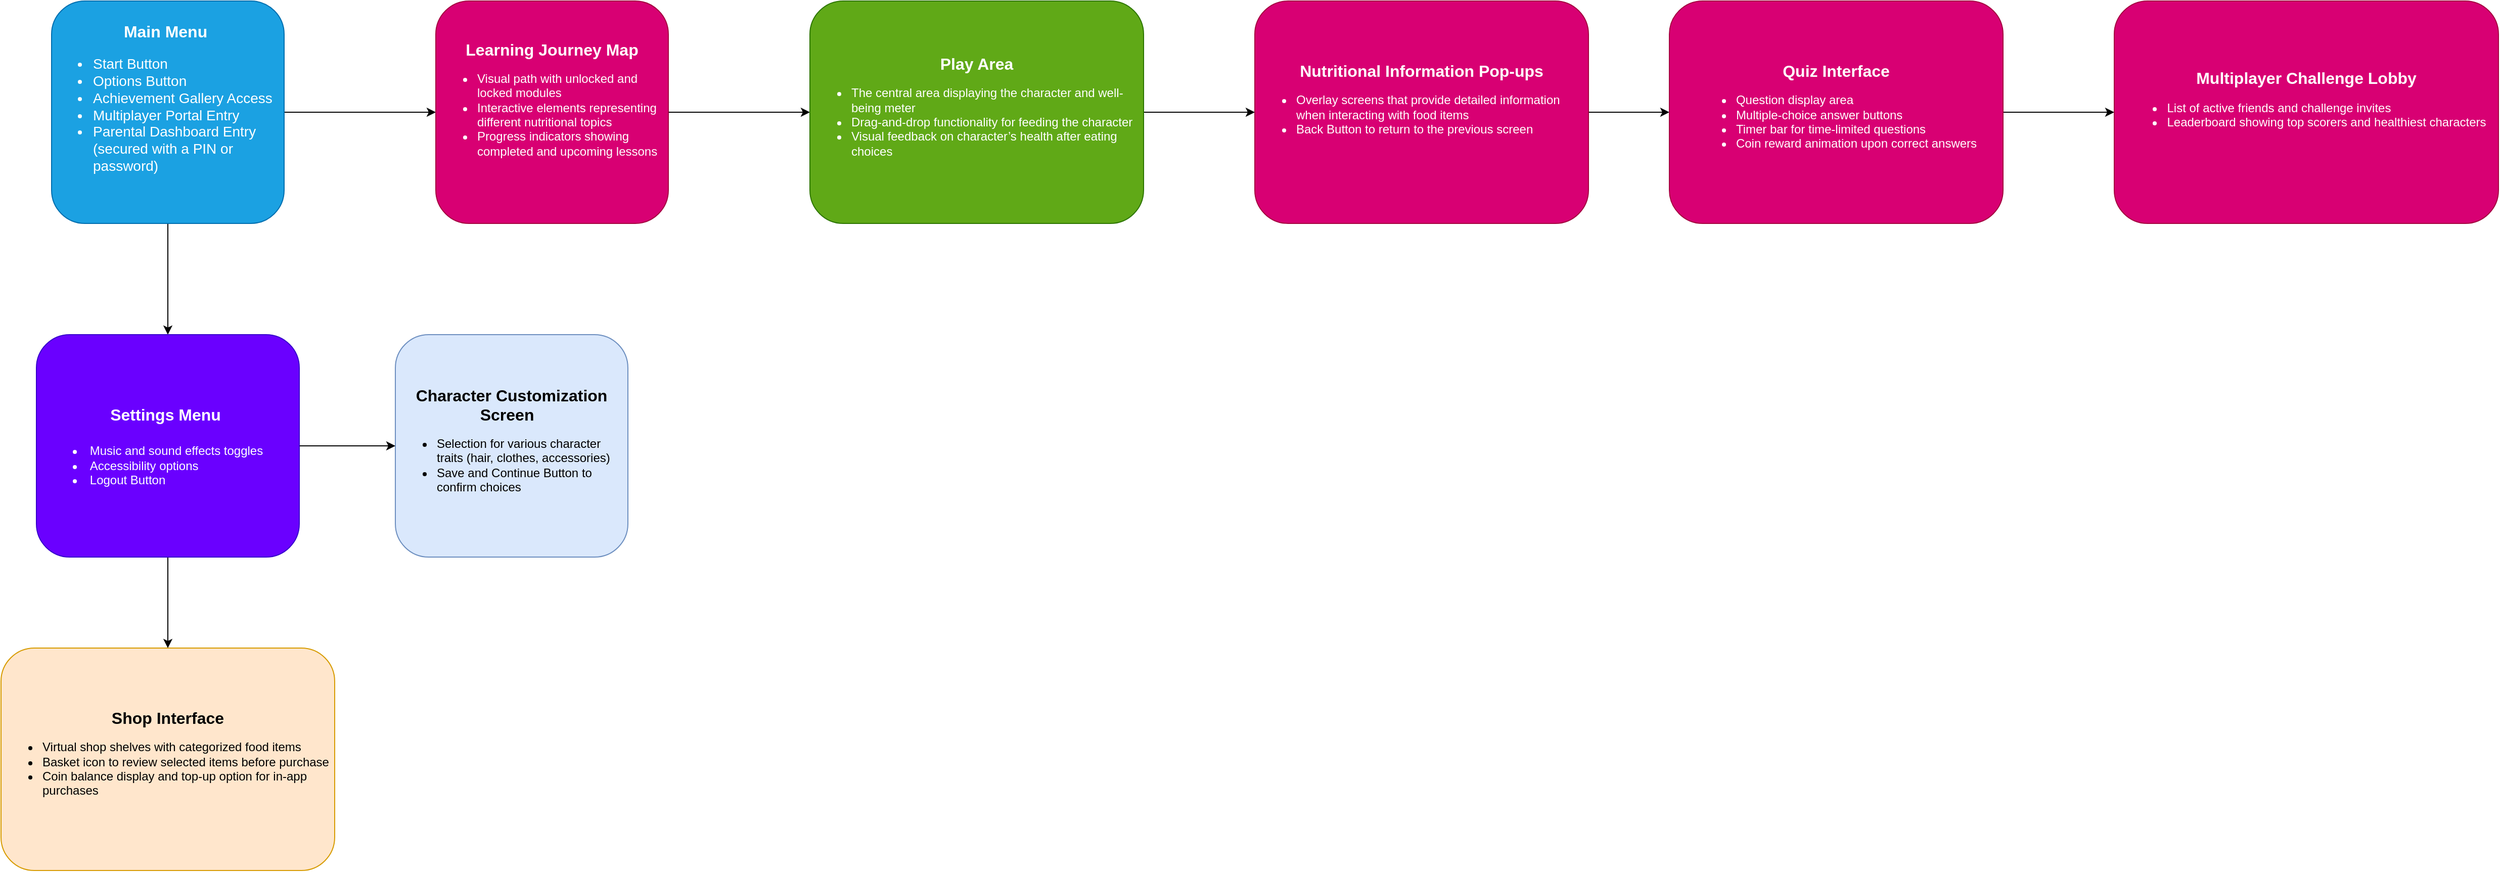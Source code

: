 <mxfile version="24.0.7" type="github">
  <diagram name="Page-1" id="c7558073-3199-34d8-9f00-42111426c3f3">
    <mxGraphModel dx="4097" dy="2203" grid="1" gridSize="10" guides="1" tooltips="1" connect="1" arrows="1" fold="1" page="1" pageScale="1" pageWidth="826" pageHeight="1169" background="none" math="0" shadow="0">
      <root>
        <mxCell id="0" />
        <mxCell id="1" parent="0" />
        <mxCell id="iwvGlQX-osIPtCATk8MM-108" style="edgeStyle=orthogonalEdgeStyle;rounded=0;orthogonalLoop=1;jettySize=auto;html=1;fontFamily=Helvetica;" edge="1" parent="1" source="iwvGlQX-osIPtCATk8MM-97" target="iwvGlQX-osIPtCATk8MM-101">
          <mxGeometry relative="1" as="geometry" />
        </mxCell>
        <mxCell id="iwvGlQX-osIPtCATk8MM-109" value="" style="edgeStyle=orthogonalEdgeStyle;rounded=0;orthogonalLoop=1;jettySize=auto;html=1;fontFamily=Helvetica;" edge="1" parent="1" source="iwvGlQX-osIPtCATk8MM-97" target="iwvGlQX-osIPtCATk8MM-107">
          <mxGeometry relative="1" as="geometry" />
        </mxCell>
        <mxCell id="iwvGlQX-osIPtCATk8MM-97" value="&lt;b style=&quot;font-size: 16px;&quot;&gt;&lt;font style=&quot;font-size: 16px;&quot;&gt;Main Menu&amp;nbsp;&lt;/font&gt;&lt;/b&gt;&lt;div style=&quot;font-size: 16px;&quot;&gt;&lt;div style=&quot;font-size: 14px;&quot;&gt;&lt;ul style=&quot;&quot;&gt;&lt;li style=&quot;text-align: left;&quot;&gt;Start Button&lt;/li&gt;&lt;li style=&quot;text-align: left;&quot;&gt;Options Button&lt;/li&gt;&lt;li style=&quot;text-align: left;&quot;&gt;Achievement Gallery Access&lt;/li&gt;&lt;li style=&quot;text-align: left;&quot;&gt;Multiplayer Portal Entry&lt;/li&gt;&lt;li style=&quot;text-align: left;&quot;&gt;Parental Dashboard Entry (secured with a PIN or password)&lt;/li&gt;&lt;/ul&gt;&lt;/div&gt;&lt;/div&gt;&lt;div&gt;&lt;br&gt;&lt;/div&gt;" style="rounded=1;whiteSpace=wrap;html=1;fillColor=#1ba1e2;strokeColor=#006EAF;fontColor=#ffffff;fontFamily=Helvetica;" vertex="1" parent="1">
          <mxGeometry x="210" y="90" width="230" height="220" as="geometry" />
        </mxCell>
        <mxCell id="iwvGlQX-osIPtCATk8MM-99" value="&lt;font style=&quot;&quot;&gt;&lt;span style=&quot;font-size: 16px;&quot;&gt;&lt;b&gt;Character Customization Screen&lt;/b&gt;&lt;/span&gt;&lt;b style=&quot;font-size: 16px;&quot;&gt;&amp;nbsp;&amp;nbsp;&lt;/b&gt;&lt;/font&gt;&lt;div&gt;&lt;div style=&quot;text-align: left;&quot;&gt;&lt;ul&gt;&lt;li&gt;Selection for various character traits (hair, clothes, accessories)&lt;/li&gt;&lt;li&gt;Save and Continue Button to confirm choices&lt;/li&gt;&lt;/ul&gt;&lt;/div&gt;&lt;/div&gt;" style="rounded=1;whiteSpace=wrap;html=1;fillColor=#dae8fc;strokeColor=#6c8ebf;glass=0;imageVerticalAlign=top;fontFamily=Helvetica;" vertex="1" parent="1">
          <mxGeometry x="550" y="420" width="230" height="220" as="geometry" />
        </mxCell>
        <mxCell id="iwvGlQX-osIPtCATk8MM-112" style="edgeStyle=orthogonalEdgeStyle;rounded=0;orthogonalLoop=1;jettySize=auto;html=1;fontFamily=Helvetica;" edge="1" parent="1" source="iwvGlQX-osIPtCATk8MM-101" target="iwvGlQX-osIPtCATk8MM-104">
          <mxGeometry relative="1" as="geometry" />
        </mxCell>
        <mxCell id="iwvGlQX-osIPtCATk8MM-101" value="&lt;div style=&quot;&quot;&gt;&lt;div style=&quot;&quot;&gt;&lt;b style=&quot;font-size: 16px; text-align: left; background-color: initial;&quot;&gt;Learning Journey Map&lt;/b&gt;&lt;br&gt;&lt;ul style=&quot;&quot;&gt;&lt;li style=&quot;text-align: left;&quot;&gt;&lt;span style=&quot;background-color: initial;&quot;&gt;Visual path with unlocked and locked modules&lt;/span&gt;&lt;br&gt;&lt;/li&gt;&lt;li style=&quot;text-align: left;&quot;&gt;Interactive elements representing different nutritional topics&lt;/li&gt;&lt;li style=&quot;text-align: left;&quot;&gt;Progress indicators showing completed and upcoming lessons&lt;/li&gt;&lt;/ul&gt;&lt;/div&gt;&lt;/div&gt;&lt;div&gt;&lt;br&gt;&lt;/div&gt;" style="rounded=1;whiteSpace=wrap;html=1;fillColor=#d80073;strokeColor=#A50040;fontColor=#ffffff;fontFamily=Helvetica;" vertex="1" parent="1">
          <mxGeometry x="590" y="90" width="230" height="220" as="geometry" />
        </mxCell>
        <mxCell id="iwvGlQX-osIPtCATk8MM-114" style="edgeStyle=orthogonalEdgeStyle;rounded=0;orthogonalLoop=1;jettySize=auto;html=1;fontFamily=Helvetica;" edge="1" parent="1" source="iwvGlQX-osIPtCATk8MM-102" target="iwvGlQX-osIPtCATk8MM-105">
          <mxGeometry relative="1" as="geometry" />
        </mxCell>
        <mxCell id="iwvGlQX-osIPtCATk8MM-102" value="&lt;div style=&quot;&quot;&gt;&lt;div style=&quot;&quot;&gt;&lt;div style=&quot;&quot;&gt;&lt;span style=&quot;background-color: initial; font-size: 16px;&quot;&gt;&lt;b&gt;Nutritional Information Pop-ups&lt;/b&gt;&lt;/span&gt;&lt;/div&gt;&lt;ul style=&quot;&quot;&gt;&lt;li style=&quot;text-align: left;&quot;&gt;&lt;span style=&quot;background-color: initial;&quot;&gt;Overlay screens that provide detailed information when interacting with food items&lt;/span&gt;&lt;br&gt;&lt;/li&gt;&lt;li style=&quot;text-align: left;&quot;&gt;Back Button to return to the previous screen&lt;/li&gt;&lt;/ul&gt;&lt;/div&gt;&lt;/div&gt;&lt;div&gt;&lt;br&gt;&lt;/div&gt;" style="rounded=1;whiteSpace=wrap;html=1;fillColor=#d80073;strokeColor=#A50040;fontColor=#ffffff;fontFamily=Helvetica;" vertex="1" parent="1">
          <mxGeometry x="1400" y="90" width="330" height="220" as="geometry" />
        </mxCell>
        <mxCell id="iwvGlQX-osIPtCATk8MM-103" value="&lt;div style=&quot;&quot;&gt;&lt;div style=&quot;&quot;&gt;&lt;div style=&quot;&quot;&gt;&lt;br&gt;&lt;span style=&quot;font-size: 16px;&quot;&gt;&lt;b&gt;Shop Interface&lt;/b&gt;&lt;/span&gt;&lt;br&gt;&lt;/div&gt;&lt;ul style=&quot;&quot;&gt;&lt;li style=&quot;text-align: left;&quot;&gt;&lt;span style=&quot;background-color: initial;&quot;&gt;Virtual shop shelves with categorized food items&lt;/span&gt;&lt;br&gt;&lt;/li&gt;&lt;li style=&quot;text-align: left;&quot;&gt;Basket icon to review selected items before purchase&lt;/li&gt;&lt;li style=&quot;text-align: left;&quot;&gt;Coin balance display and top-up option for in-app purchases&lt;/li&gt;&lt;/ul&gt;&lt;/div&gt;&lt;/div&gt;&lt;div&gt;&lt;br&gt;&lt;/div&gt;" style="rounded=1;whiteSpace=wrap;html=1;fillColor=#ffe6cc;strokeColor=#d79b00;fontFamily=Helvetica;" vertex="1" parent="1">
          <mxGeometry x="160" y="730" width="330" height="220" as="geometry" />
        </mxCell>
        <mxCell id="iwvGlQX-osIPtCATk8MM-113" style="edgeStyle=orthogonalEdgeStyle;rounded=0;orthogonalLoop=1;jettySize=auto;html=1;fontFamily=Helvetica;" edge="1" parent="1" source="iwvGlQX-osIPtCATk8MM-104" target="iwvGlQX-osIPtCATk8MM-102">
          <mxGeometry relative="1" as="geometry" />
        </mxCell>
        <mxCell id="iwvGlQX-osIPtCATk8MM-104" value="&lt;div style=&quot;&quot;&gt;&lt;div style=&quot;&quot;&gt;&lt;div style=&quot;&quot;&gt;&lt;br&gt;&lt;/div&gt;&lt;span style=&quot;font-size: 16px;&quot;&gt;&lt;b&gt;Play Area&lt;/b&gt;&lt;/span&gt;&lt;ul style=&quot;&quot;&gt;&lt;li style=&quot;text-align: left;&quot;&gt;&lt;span style=&quot;background-color: initial;&quot;&gt;The central area displaying the character and well-being meter&lt;/span&gt;&lt;br&gt;&lt;/li&gt;&lt;li style=&quot;text-align: left;&quot;&gt;Drag-and-drop functionality for feeding the character&lt;/li&gt;&lt;li style=&quot;text-align: left;&quot;&gt;Visual feedback on character’s health after eating choices&lt;/li&gt;&lt;/ul&gt;&lt;/div&gt;&lt;/div&gt;&lt;div&gt;&lt;br&gt;&lt;/div&gt;" style="rounded=1;whiteSpace=wrap;html=1;fillColor=#60a917;strokeColor=#2D7600;fontColor=#ffffff;fontFamily=Helvetica;" vertex="1" parent="1">
          <mxGeometry x="960" y="90" width="330" height="220" as="geometry" />
        </mxCell>
        <mxCell id="iwvGlQX-osIPtCATk8MM-115" style="edgeStyle=orthogonalEdgeStyle;rounded=0;orthogonalLoop=1;jettySize=auto;html=1;fontFamily=Helvetica;" edge="1" parent="1" source="iwvGlQX-osIPtCATk8MM-105" target="iwvGlQX-osIPtCATk8MM-106">
          <mxGeometry relative="1" as="geometry" />
        </mxCell>
        <mxCell id="iwvGlQX-osIPtCATk8MM-105" value="&lt;div style=&quot;&quot;&gt;&lt;div style=&quot;&quot;&gt;&lt;div style=&quot;&quot;&gt;&lt;br&gt;&lt;/div&gt;&lt;span style=&quot;font-size: 16px;&quot;&gt;&lt;b&gt;Quiz Interface&lt;/b&gt;&lt;/span&gt;&lt;br&gt;&lt;ul style=&quot;&quot;&gt;&lt;li style=&quot;text-align: left;&quot;&gt;&lt;span style=&quot;background-color: initial;&quot;&gt;Question display area&lt;/span&gt;&lt;br&gt;&lt;/li&gt;&lt;li style=&quot;text-align: left;&quot;&gt;&lt;span style=&quot;background-color: initial;&quot;&gt;Multiple-choice answer buttons&lt;/span&gt;&lt;br&gt;&lt;/li&gt;&lt;li style=&quot;text-align: left;&quot;&gt;Timer bar for time-limited questions&lt;/li&gt;&lt;li style=&quot;text-align: left;&quot;&gt;Coin reward animation upon correct answers&lt;/li&gt;&lt;/ul&gt;&lt;/div&gt;&lt;/div&gt;&lt;div&gt;&lt;br&gt;&lt;/div&gt;" style="rounded=1;whiteSpace=wrap;html=1;fillColor=#d80073;strokeColor=#A50040;fontColor=#ffffff;fontFamily=Helvetica;" vertex="1" parent="1">
          <mxGeometry x="1810" y="90" width="330" height="220" as="geometry" />
        </mxCell>
        <mxCell id="iwvGlQX-osIPtCATk8MM-106" value="&lt;div style=&quot;&quot;&gt;&lt;div style=&quot;&quot;&gt;&lt;div style=&quot;&quot;&gt;&lt;b style=&quot;font-size: 16px; background-color: initial;&quot;&gt;Multiplayer Challenge Lobby&lt;/b&gt;&lt;br&gt;&lt;/div&gt;&lt;ul style=&quot;&quot;&gt;&lt;li style=&quot;text-align: left;&quot;&gt;&lt;span style=&quot;background-color: initial;&quot;&gt;List of active friends and challenge invites&lt;/span&gt;&lt;br&gt;&lt;/li&gt;&lt;li style=&quot;text-align: left;&quot;&gt;Leaderboard showing top scorers and healthiest characters&lt;/li&gt;&lt;/ul&gt;&lt;/div&gt;&lt;/div&gt;&lt;div&gt;&lt;br&gt;&lt;/div&gt;" style="rounded=1;whiteSpace=wrap;html=1;fillColor=#d80073;strokeColor=#A50040;fontColor=#ffffff;fontFamily=Helvetica;" vertex="1" parent="1">
          <mxGeometry x="2250" y="90" width="380" height="220" as="geometry" />
        </mxCell>
        <mxCell id="iwvGlQX-osIPtCATk8MM-110" value="" style="edgeStyle=orthogonalEdgeStyle;rounded=0;orthogonalLoop=1;jettySize=auto;html=1;fontFamily=Helvetica;" edge="1" parent="1" source="iwvGlQX-osIPtCATk8MM-107" target="iwvGlQX-osIPtCATk8MM-99">
          <mxGeometry relative="1" as="geometry" />
        </mxCell>
        <mxCell id="iwvGlQX-osIPtCATk8MM-111" value="" style="edgeStyle=orthogonalEdgeStyle;rounded=0;orthogonalLoop=1;jettySize=auto;html=1;fontFamily=Helvetica;" edge="1" parent="1" source="iwvGlQX-osIPtCATk8MM-107" target="iwvGlQX-osIPtCATk8MM-103">
          <mxGeometry relative="1" as="geometry" />
        </mxCell>
        <mxCell id="iwvGlQX-osIPtCATk8MM-107" value="&lt;div style=&quot;&quot;&gt;&lt;div style=&quot;&quot;&gt;&lt;div style=&quot;&quot;&gt;&lt;span style=&quot;background-color: initial;&quot;&gt;&lt;span style=&quot;font-size: 16px;&quot;&gt;&lt;b&gt;Settings Menu&lt;/b&gt;&lt;/span&gt;&lt;b style=&quot;font-size: 16px;&quot;&gt;&amp;nbsp;&lt;/b&gt;&lt;/span&gt;&lt;br&gt;&lt;/div&gt;&lt;div style=&quot;&quot;&gt;&lt;span style=&quot;background-color: initial;&quot;&gt;&lt;b style=&quot;font-size: 16px;&quot;&gt;&lt;br&gt;&lt;/b&gt;&lt;/span&gt;&lt;/div&gt;&lt;/div&gt;&lt;/div&gt;&lt;div&gt;&lt;li style=&quot;text-align: left;&quot;&gt;Music and sound effects toggles&lt;/li&gt;&lt;li style=&quot;text-align: left;&quot;&gt;Accessibility options&lt;/li&gt;&lt;li style=&quot;text-align: left;&quot;&gt;Logout Button&lt;/li&gt;&lt;/div&gt;" style="rounded=1;whiteSpace=wrap;html=1;fillColor=#6a00ff;strokeColor=#3700CC;fontColor=#ffffff;fontFamily=Helvetica;" vertex="1" parent="1">
          <mxGeometry x="195" y="420" width="260" height="220" as="geometry" />
        </mxCell>
      </root>
    </mxGraphModel>
  </diagram>
</mxfile>
